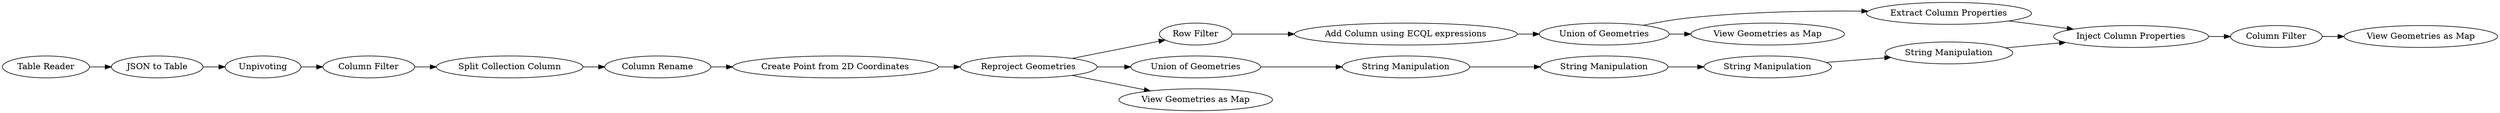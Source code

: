 digraph {
	714 -> 720
	732 -> 707
	721 -> 714
	753 -> 725
	752 -> 753
	716 -> 733
	706 -> 732
	709 -> 719
	717 -> 716
	705 -> 723
	755 -> 717
	733 -> 724
	723 -> 706
	704 -> 705
	752 -> 709
	707 -> 752
	720 -> 716
	752 -> 754
	725 -> 755
	755 -> 756
	750 -> 704
	719 -> 721
	750 [label="Table Reader"]
	705 [label=Unpivoting]
	714 [label="String Manipulation"]
	756 [label="View Geometries as Map"]
	752 [label="Reproject Geometries"]
	724 [label="View Geometries as Map"]
	704 [label="JSON to Table"]
	707 [label="Create Point from 2D Coordinates"]
	717 [label="Extract Column Properties"]
	725 [label="Add Column using ECQL expressions"]
	716 [label="Inject Column Properties"]
	755 [label="Union of Geometries"]
	723 [label="Column Filter"]
	720 [label="String Manipulation"]
	753 [label="Row Filter"]
	732 [label="Column Rename"]
	754 [label="View Geometries as Map"]
	733 [label="Column Filter"]
	706 [label="Split Collection Column"]
	719 [label="String Manipulation"]
	709 [label="Union of Geometries"]
	721 [label="String Manipulation"]
	rankdir=LR
}
